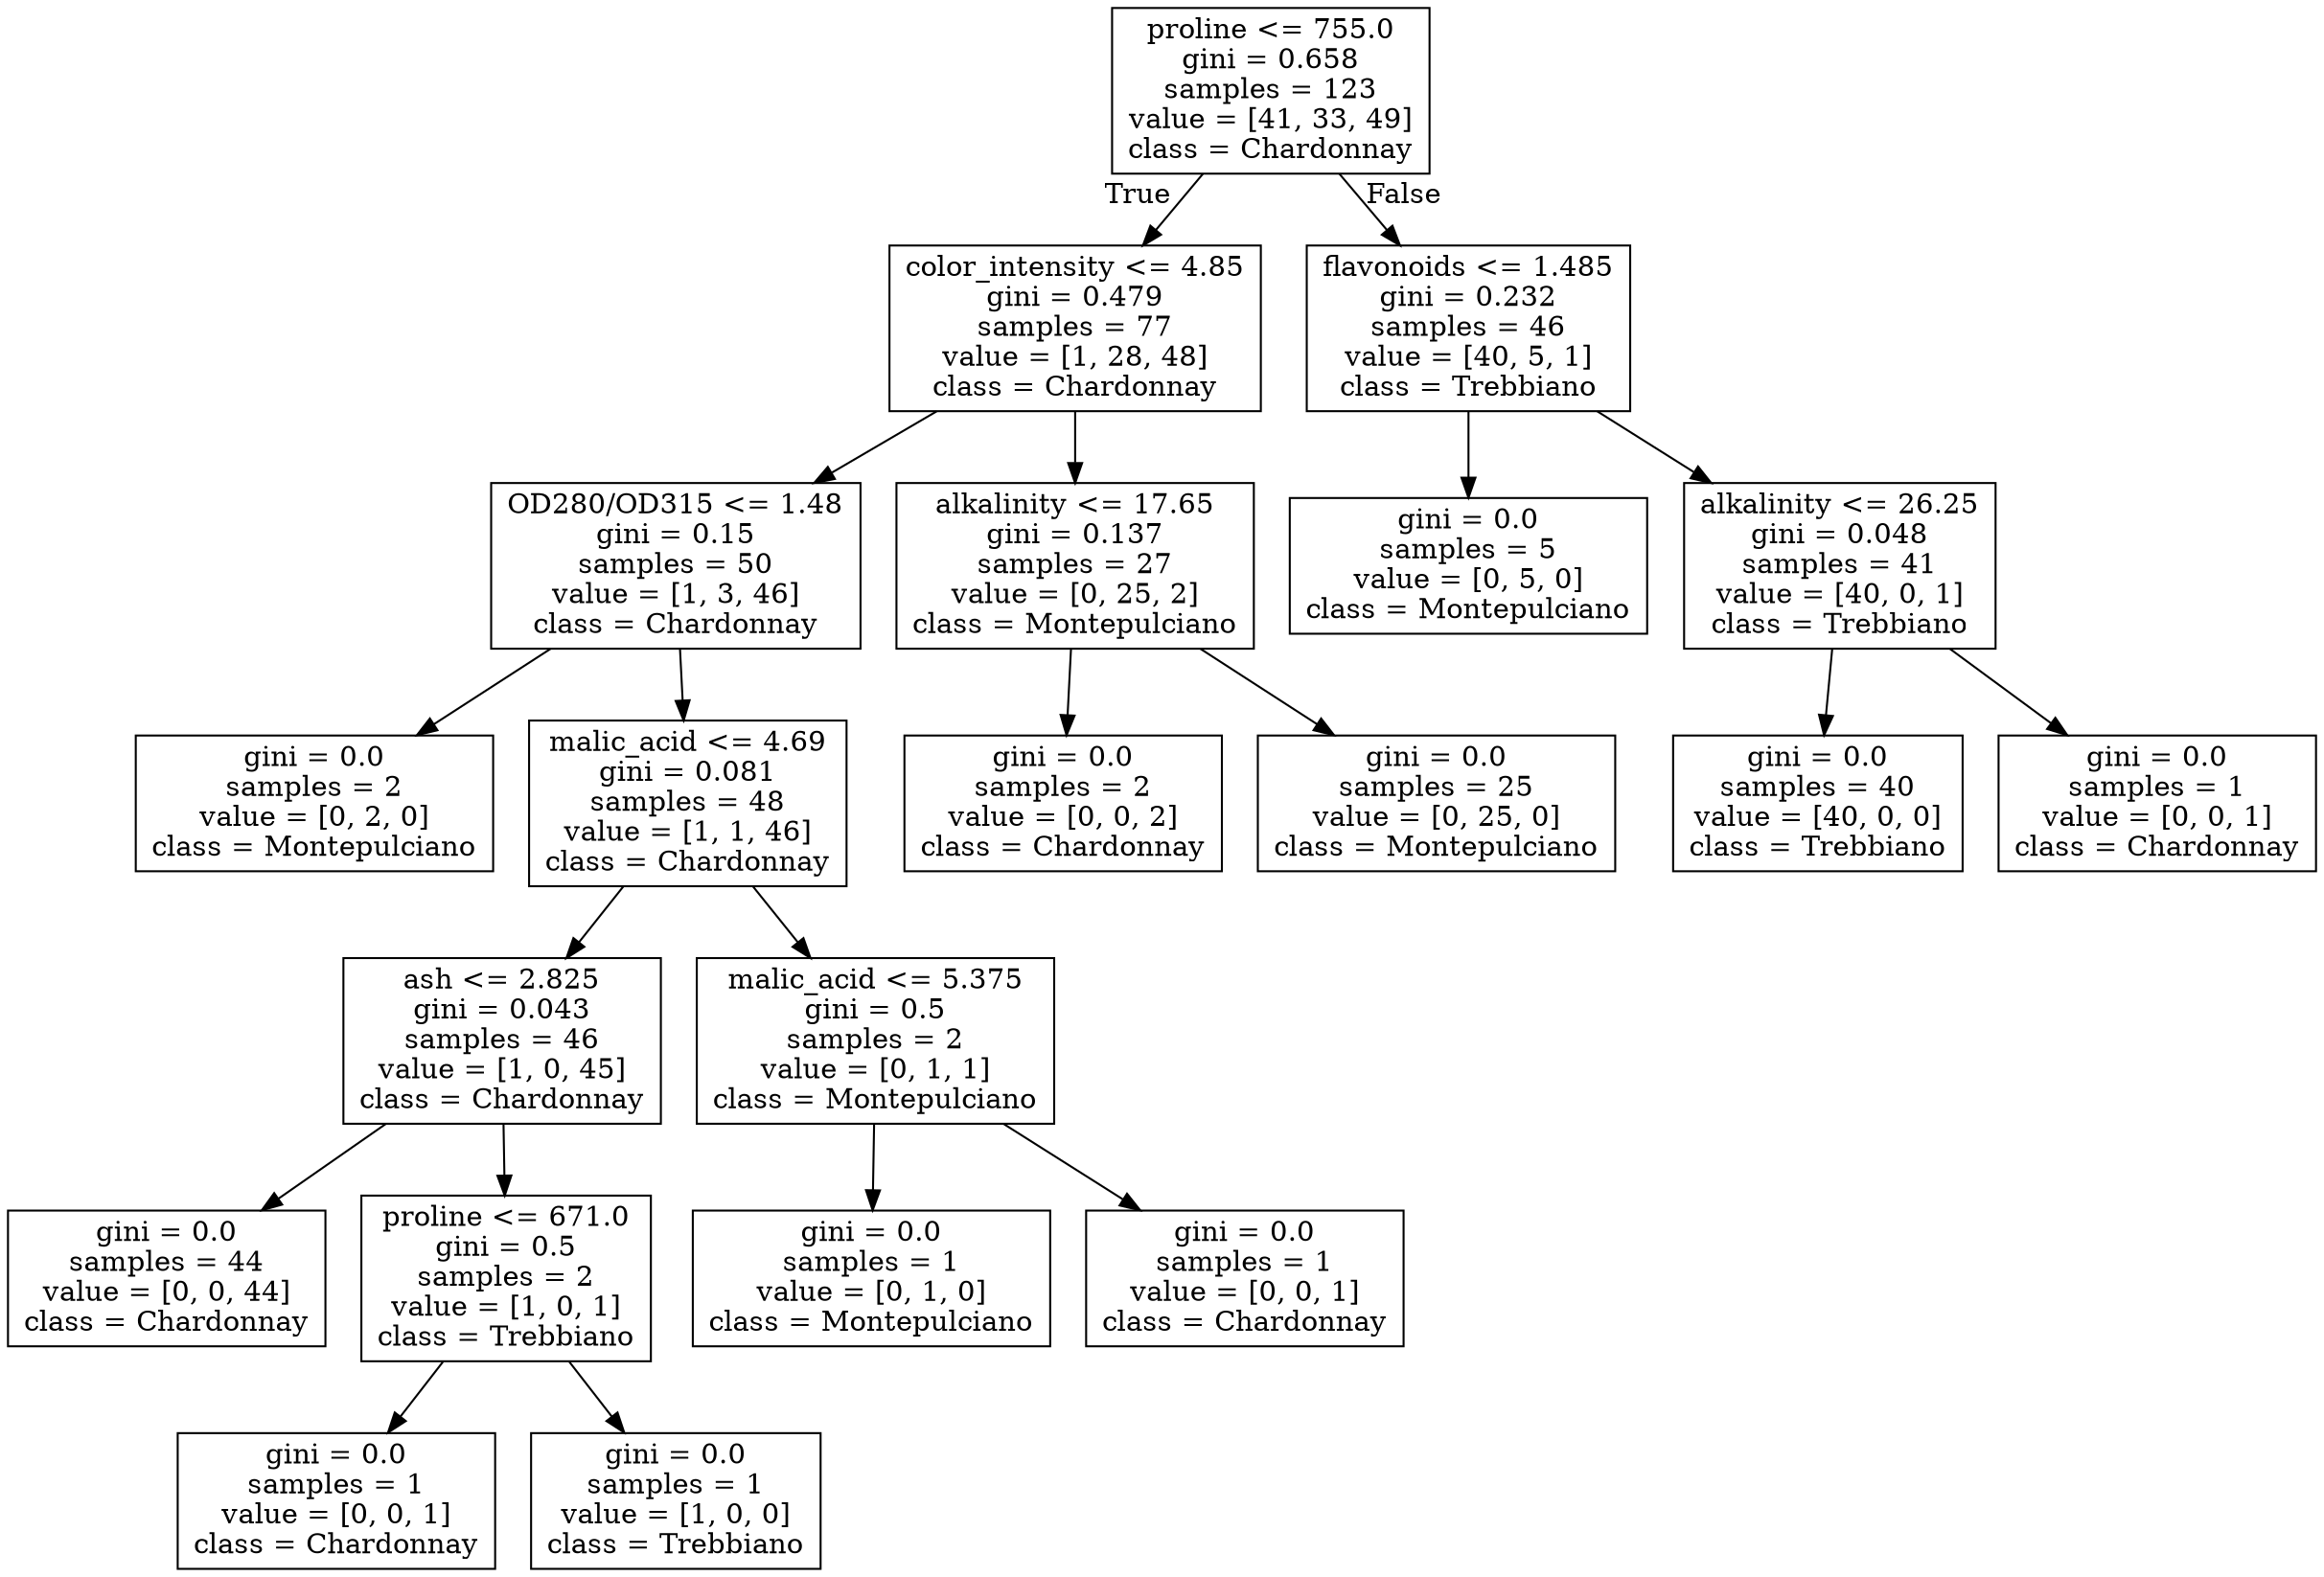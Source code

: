 digraph Tree {
node [shape=box] ;
0 [label="proline <= 755.0\ngini = 0.658\nsamples = 123\nvalue = [41, 33, 49]\nclass = Chardonnay"] ;
1 [label="color_intensity <= 4.85\ngini = 0.479\nsamples = 77\nvalue = [1, 28, 48]\nclass = Chardonnay"] ;
0 -> 1 [labeldistance=2.5, labelangle=45, headlabel="True"] ;
2 [label="OD280/OD315 <= 1.48\ngini = 0.15\nsamples = 50\nvalue = [1, 3, 46]\nclass = Chardonnay"] ;
1 -> 2 ;
3 [label="gini = 0.0\nsamples = 2\nvalue = [0, 2, 0]\nclass = Montepulciano"] ;
2 -> 3 ;
4 [label="malic_acid <= 4.69\ngini = 0.081\nsamples = 48\nvalue = [1, 1, 46]\nclass = Chardonnay"] ;
2 -> 4 ;
5 [label="ash <= 2.825\ngini = 0.043\nsamples = 46\nvalue = [1, 0, 45]\nclass = Chardonnay"] ;
4 -> 5 ;
6 [label="gini = 0.0\nsamples = 44\nvalue = [0, 0, 44]\nclass = Chardonnay"] ;
5 -> 6 ;
7 [label="proline <= 671.0\ngini = 0.5\nsamples = 2\nvalue = [1, 0, 1]\nclass = Trebbiano"] ;
5 -> 7 ;
8 [label="gini = 0.0\nsamples = 1\nvalue = [0, 0, 1]\nclass = Chardonnay"] ;
7 -> 8 ;
9 [label="gini = 0.0\nsamples = 1\nvalue = [1, 0, 0]\nclass = Trebbiano"] ;
7 -> 9 ;
10 [label="malic_acid <= 5.375\ngini = 0.5\nsamples = 2\nvalue = [0, 1, 1]\nclass = Montepulciano"] ;
4 -> 10 ;
11 [label="gini = 0.0\nsamples = 1\nvalue = [0, 1, 0]\nclass = Montepulciano"] ;
10 -> 11 ;
12 [label="gini = 0.0\nsamples = 1\nvalue = [0, 0, 1]\nclass = Chardonnay"] ;
10 -> 12 ;
13 [label="alkalinity <= 17.65\ngini = 0.137\nsamples = 27\nvalue = [0, 25, 2]\nclass = Montepulciano"] ;
1 -> 13 ;
14 [label="gini = 0.0\nsamples = 2\nvalue = [0, 0, 2]\nclass = Chardonnay"] ;
13 -> 14 ;
15 [label="gini = 0.0\nsamples = 25\nvalue = [0, 25, 0]\nclass = Montepulciano"] ;
13 -> 15 ;
16 [label="flavonoids <= 1.485\ngini = 0.232\nsamples = 46\nvalue = [40, 5, 1]\nclass = Trebbiano"] ;
0 -> 16 [labeldistance=2.5, labelangle=-45, headlabel="False"] ;
17 [label="gini = 0.0\nsamples = 5\nvalue = [0, 5, 0]\nclass = Montepulciano"] ;
16 -> 17 ;
18 [label="alkalinity <= 26.25\ngini = 0.048\nsamples = 41\nvalue = [40, 0, 1]\nclass = Trebbiano"] ;
16 -> 18 ;
19 [label="gini = 0.0\nsamples = 40\nvalue = [40, 0, 0]\nclass = Trebbiano"] ;
18 -> 19 ;
20 [label="gini = 0.0\nsamples = 1\nvalue = [0, 0, 1]\nclass = Chardonnay"] ;
18 -> 20 ;
}